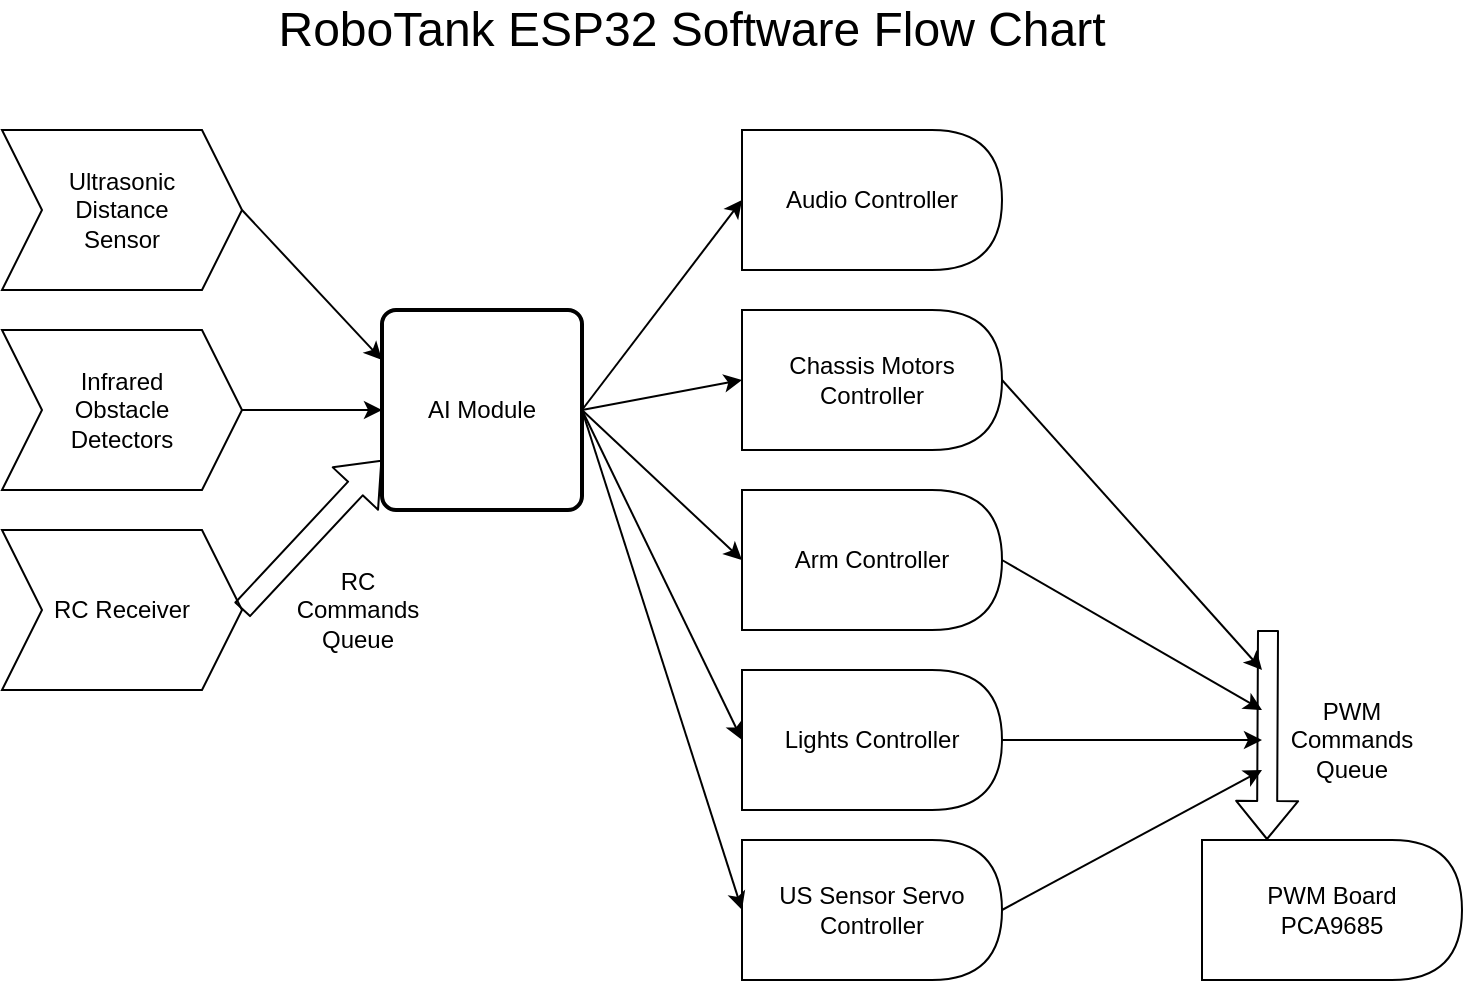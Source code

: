 <mxfile version="12.4.2" type="device" pages="1"><diagram id="lFqPZmfD9svnJrcKTeLE" name="Page-1"><mxGraphModel dx="1086" dy="816" grid="1" gridSize="10" guides="1" tooltips="1" connect="1" arrows="1" fold="1" page="1" pageScale="1" pageWidth="827" pageHeight="1169" math="0" shadow="0"><root><mxCell id="0"/><mxCell id="1" parent="0"/><mxCell id="A0J78YVj4FED1A4YpNCD-2" value="AI Module" style="rounded=1;whiteSpace=wrap;html=1;absoluteArcSize=1;arcSize=14;strokeWidth=2;" parent="1" vertex="1"><mxGeometry x="230" y="160" width="100" height="100" as="geometry"/></mxCell><mxCell id="A0J78YVj4FED1A4YpNCD-9" value="Ultrasonic&lt;br&gt;Distance&lt;br&gt;Sensor" style="shape=step;perimeter=stepPerimeter;whiteSpace=wrap;html=1;fixedSize=1;" parent="1" vertex="1"><mxGeometry x="40" y="70" width="120" height="80" as="geometry"/></mxCell><mxCell id="A0J78YVj4FED1A4YpNCD-10" value="Infrared&lt;br&gt;Obstacle&lt;br&gt;Detectors" style="shape=step;perimeter=stepPerimeter;whiteSpace=wrap;html=1;fixedSize=1;" parent="1" vertex="1"><mxGeometry x="40" y="170" width="120" height="80" as="geometry"/></mxCell><mxCell id="A0J78YVj4FED1A4YpNCD-11" value="RoboTank ESP32 Software Flow Chart" style="text;html=1;strokeColor=none;fillColor=none;align=center;verticalAlign=middle;whiteSpace=wrap;rounded=0;fontSize=24;" parent="1" vertex="1"><mxGeometry x="160" y="10" width="450" height="20" as="geometry"/></mxCell><mxCell id="A0J78YVj4FED1A4YpNCD-14" value="RC Receiver" style="shape=step;perimeter=stepPerimeter;whiteSpace=wrap;html=1;fixedSize=1;" parent="1" vertex="1"><mxGeometry x="40" y="270" width="120" height="80" as="geometry"/></mxCell><mxCell id="A0J78YVj4FED1A4YpNCD-18" value="" style="shape=flexArrow;endArrow=classic;html=1;fontSize=24;entryX=0;entryY=0.75;entryDx=0;entryDy=0;exitX=1;exitY=0.5;exitDx=0;exitDy=0;" parent="1" target="A0J78YVj4FED1A4YpNCD-2" edge="1" source="A0J78YVj4FED1A4YpNCD-14"><mxGeometry width="50" height="50" relative="1" as="geometry"><mxPoint x="200" y="270" as="sourcePoint"/><mxPoint x="90" y="640" as="targetPoint"/></mxGeometry></mxCell><mxCell id="A0J78YVj4FED1A4YpNCD-21" value="" style="endArrow=classic;html=1;fontSize=24;exitX=1;exitY=0.5;exitDx=0;exitDy=0;entryX=0;entryY=0.25;entryDx=0;entryDy=0;" parent="1" source="A0J78YVj4FED1A4YpNCD-9" edge="1" target="A0J78YVj4FED1A4YpNCD-2"><mxGeometry width="50" height="50" relative="1" as="geometry"><mxPoint x="40" y="420" as="sourcePoint"/><mxPoint x="200" y="200" as="targetPoint"/></mxGeometry></mxCell><mxCell id="A0J78YVj4FED1A4YpNCD-22" value="" style="endArrow=classic;html=1;fontSize=24;exitX=1;exitY=0.5;exitDx=0;exitDy=0;entryX=0;entryY=0.5;entryDx=0;entryDy=0;" parent="1" source="A0J78YVj4FED1A4YpNCD-10" edge="1" target="A0J78YVj4FED1A4YpNCD-2"><mxGeometry width="50" height="50" relative="1" as="geometry"><mxPoint x="40" y="420" as="sourcePoint"/><mxPoint x="200" y="210" as="targetPoint"/></mxGeometry></mxCell><mxCell id="A0J78YVj4FED1A4YpNCD-24" value="RC&lt;br&gt;Commands&lt;br&gt;Queue" style="text;html=1;strokeColor=none;fillColor=none;align=center;verticalAlign=middle;whiteSpace=wrap;rounded=0;fontSize=12;" parent="1" vertex="1"><mxGeometry x="188" y="285" width="60" height="50" as="geometry"/></mxCell><mxCell id="orTtOSISWwEPq66W71bZ-1" value="Chassis Motors Controller" style="shape=delay;whiteSpace=wrap;html=1;" parent="1" vertex="1"><mxGeometry x="410" y="160" width="130" height="70" as="geometry"/></mxCell><mxCell id="orTtOSISWwEPq66W71bZ-3" value="Arm Controller" style="shape=delay;whiteSpace=wrap;html=1;" parent="1" vertex="1"><mxGeometry x="410" y="250" width="130" height="70" as="geometry"/></mxCell><mxCell id="orTtOSISWwEPq66W71bZ-4" value="Lights Controller" style="shape=delay;whiteSpace=wrap;html=1;" parent="1" vertex="1"><mxGeometry x="410" y="340" width="130" height="70" as="geometry"/></mxCell><mxCell id="orTtOSISWwEPq66W71bZ-6" value="Audio Controller" style="shape=delay;whiteSpace=wrap;html=1;" parent="1" vertex="1"><mxGeometry x="410" y="70" width="130" height="70" as="geometry"/></mxCell><mxCell id="orTtOSISWwEPq66W71bZ-8" value="US Sensor Servo Controller" style="shape=delay;whiteSpace=wrap;html=1;" parent="1" vertex="1"><mxGeometry x="410" y="425" width="130" height="70" as="geometry"/></mxCell><mxCell id="orTtOSISWwEPq66W71bZ-9" value="" style="endArrow=classic;html=1;entryX=0;entryY=0.5;entryDx=0;entryDy=0;exitX=1;exitY=0.5;exitDx=0;exitDy=0;" parent="1" source="A0J78YVj4FED1A4YpNCD-2" target="orTtOSISWwEPq66W71bZ-1" edge="1"><mxGeometry width="50" height="50" relative="1" as="geometry"><mxPoint x="490" y="190" as="sourcePoint"/><mxPoint x="540" y="140" as="targetPoint"/></mxGeometry></mxCell><mxCell id="orTtOSISWwEPq66W71bZ-10" value="" style="endArrow=classic;html=1;entryX=0;entryY=0.5;entryDx=0;entryDy=0;exitX=1;exitY=0.5;exitDx=0;exitDy=0;" parent="1" source="A0J78YVj4FED1A4YpNCD-2" target="orTtOSISWwEPq66W71bZ-3" edge="1"><mxGeometry width="50" height="50" relative="1" as="geometry"><mxPoint x="473" y="220" as="sourcePoint"/><mxPoint x="610" y="120" as="targetPoint"/></mxGeometry></mxCell><mxCell id="orTtOSISWwEPq66W71bZ-11" value="" style="endArrow=classic;html=1;entryX=0;entryY=0.5;entryDx=0;entryDy=0;exitX=1;exitY=0.5;exitDx=0;exitDy=0;" parent="1" source="A0J78YVj4FED1A4YpNCD-2" target="orTtOSISWwEPq66W71bZ-4" edge="1"><mxGeometry width="50" height="50" relative="1" as="geometry"><mxPoint x="470" y="210" as="sourcePoint"/><mxPoint x="620" y="130" as="targetPoint"/></mxGeometry></mxCell><mxCell id="orTtOSISWwEPq66W71bZ-12" value="" style="endArrow=classic;html=1;entryX=0;entryY=0.5;entryDx=0;entryDy=0;exitX=1;exitY=0.5;exitDx=0;exitDy=0;" parent="1" source="A0J78YVj4FED1A4YpNCD-2" target="orTtOSISWwEPq66W71bZ-6" edge="1"><mxGeometry width="50" height="50" relative="1" as="geometry"><mxPoint x="493" y="240" as="sourcePoint"/><mxPoint x="630" y="140" as="targetPoint"/></mxGeometry></mxCell><mxCell id="orTtOSISWwEPq66W71bZ-13" value="" style="endArrow=classic;html=1;entryX=0;entryY=0.5;entryDx=0;entryDy=0;exitX=1;exitY=0.5;exitDx=0;exitDy=0;" parent="1" source="A0J78YVj4FED1A4YpNCD-2" target="orTtOSISWwEPq66W71bZ-8" edge="1"><mxGeometry width="50" height="50" relative="1" as="geometry"><mxPoint x="503" y="250" as="sourcePoint"/><mxPoint x="640" y="150" as="targetPoint"/></mxGeometry></mxCell><mxCell id="NK5osmZVssVtdAgw3GWZ-1" value="PWM Board&lt;br&gt;PCA9685" style="shape=delay;whiteSpace=wrap;html=1;" parent="1" vertex="1"><mxGeometry x="640" y="425" width="130" height="70" as="geometry"/></mxCell><mxCell id="NK5osmZVssVtdAgw3GWZ-2" value="" style="endArrow=classic;html=1;exitX=1;exitY=0.5;exitDx=0;exitDy=0;" parent="1" source="orTtOSISWwEPq66W71bZ-3" edge="1"><mxGeometry width="50" height="50" relative="1" as="geometry"><mxPoint x="570" y="380" as="sourcePoint"/><mxPoint x="670" y="360" as="targetPoint"/></mxGeometry></mxCell><mxCell id="NK5osmZVssVtdAgw3GWZ-3" value="" style="endArrow=classic;html=1;exitX=1;exitY=0.5;exitDx=0;exitDy=0;" parent="1" source="orTtOSISWwEPq66W71bZ-4" edge="1"><mxGeometry width="50" height="50" relative="1" as="geometry"><mxPoint x="580" y="390" as="sourcePoint"/><mxPoint x="670" y="375" as="targetPoint"/></mxGeometry></mxCell><mxCell id="NK5osmZVssVtdAgw3GWZ-4" value="" style="endArrow=classic;html=1;exitX=1;exitY=0.5;exitDx=0;exitDy=0;" parent="1" source="orTtOSISWwEPq66W71bZ-8" edge="1"><mxGeometry width="50" height="50" relative="1" as="geometry"><mxPoint x="590" y="400" as="sourcePoint"/><mxPoint x="670" y="390" as="targetPoint"/></mxGeometry></mxCell><mxCell id="QTfAjGJhZhIkXXs7Zh9N-1" value="" style="endArrow=classic;html=1;exitX=1;exitY=0.5;exitDx=0;exitDy=0;" edge="1" parent="1" source="orTtOSISWwEPq66W71bZ-1"><mxGeometry width="50" height="50" relative="1" as="geometry"><mxPoint x="570" y="230" as="sourcePoint"/><mxPoint x="670" y="340" as="targetPoint"/></mxGeometry></mxCell><mxCell id="QTfAjGJhZhIkXXs7Zh9N-2" value="" style="shape=flexArrow;endArrow=classic;html=1;fontSize=24;entryX=0.25;entryY=0;entryDx=0;entryDy=0;" edge="1" parent="1" target="NK5osmZVssVtdAgw3GWZ-1"><mxGeometry width="50" height="50" relative="1" as="geometry"><mxPoint x="673" y="320" as="sourcePoint"/><mxPoint x="720" y="225" as="targetPoint"/></mxGeometry></mxCell><mxCell id="QTfAjGJhZhIkXXs7Zh9N-3" value="PWM&lt;br&gt;Commands&lt;br&gt;Queue" style="text;html=1;strokeColor=none;fillColor=none;align=center;verticalAlign=middle;whiteSpace=wrap;rounded=0;fontSize=12;" vertex="1" parent="1"><mxGeometry x="690" y="350" width="50" height="50" as="geometry"/></mxCell></root></mxGraphModel></diagram></mxfile>